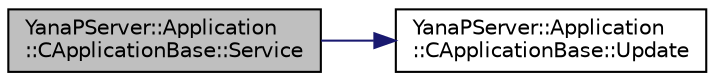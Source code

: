 digraph "YanaPServer::Application::CApplicationBase::Service"
{
  edge [fontname="Helvetica",fontsize="10",labelfontname="Helvetica",labelfontsize="10"];
  node [fontname="Helvetica",fontsize="10",shape=record];
  rankdir="LR";
  Node4 [label="YanaPServer::Application\l::CApplicationBase::Service",height=0.2,width=0.4,color="black", fillcolor="grey75", style="filled", fontcolor="black"];
  Node4 -> Node5 [color="midnightblue",fontsize="10",style="solid",fontname="Helvetica"];
  Node5 [label="YanaPServer::Application\l::CApplicationBase::Update",height=0.2,width=0.4,color="black", fillcolor="white", style="filled",URL="$class_yana_p_server_1_1_application_1_1_c_application_base.html#a4b9f585461ce5be2706183a51cacbbd6",tooltip="更新処理 "];
}
